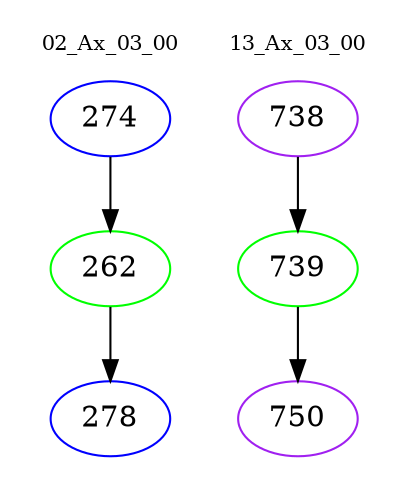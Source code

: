 digraph{
subgraph cluster_0 {
color = white
label = "02_Ax_03_00";
fontsize=10;
T0_274 [label="274", color="blue"]
T0_274 -> T0_262 [color="black"]
T0_262 [label="262", color="green"]
T0_262 -> T0_278 [color="black"]
T0_278 [label="278", color="blue"]
}
subgraph cluster_1 {
color = white
label = "13_Ax_03_00";
fontsize=10;
T1_738 [label="738", color="purple"]
T1_738 -> T1_739 [color="black"]
T1_739 [label="739", color="green"]
T1_739 -> T1_750 [color="black"]
T1_750 [label="750", color="purple"]
}
}
